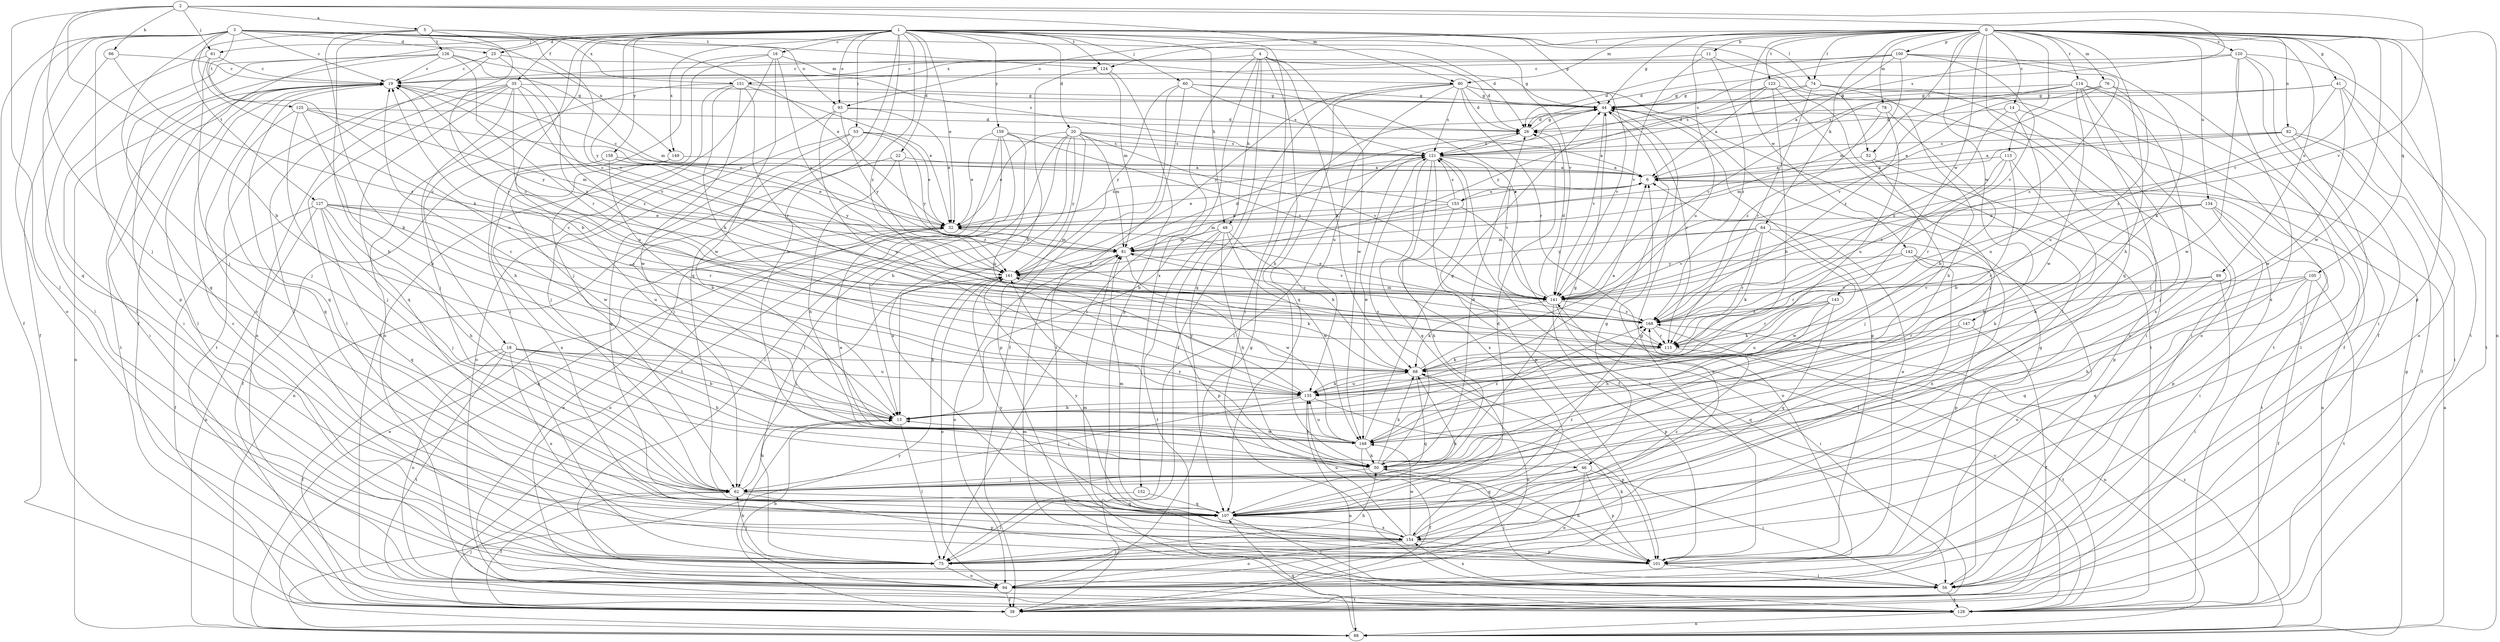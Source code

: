 strict digraph  {
0;
1;
2;
3;
4;
5;
6;
11;
13;
14;
16;
18;
19;
20;
22;
25;
26;
32;
35;
38;
41;
44;
46;
48;
50;
52;
53;
56;
60;
61;
62;
64;
66;
68;
74;
75;
76;
78;
80;
81;
82;
88;
89;
93;
94;
100;
101;
105;
107;
113;
114;
115;
120;
121;
123;
124;
125;
126;
127;
128;
134;
135;
141;
142;
143;
147;
148;
149;
151;
152;
153;
154;
158;
159;
161;
168;
0 -> 11  [label=b];
0 -> 14  [label=c];
0 -> 41  [label=g];
0 -> 44  [label=g];
0 -> 46  [label=h];
0 -> 52  [label=i];
0 -> 64  [label=k];
0 -> 74  [label=l];
0 -> 76  [label=m];
0 -> 78  [label=m];
0 -> 80  [label=m];
0 -> 82  [label=n];
0 -> 88  [label=n];
0 -> 89  [label=o];
0 -> 93  [label=o];
0 -> 100  [label=p];
0 -> 101  [label=p];
0 -> 105  [label=q];
0 -> 107  [label=q];
0 -> 113  [label=r];
0 -> 114  [label=r];
0 -> 120  [label=s];
0 -> 123  [label=t];
0 -> 124  [label=t];
0 -> 134  [label=u];
0 -> 135  [label=u];
0 -> 141  [label=v];
0 -> 142  [label=w];
0 -> 143  [label=w];
0 -> 147  [label=w];
0 -> 148  [label=w];
1 -> 13  [label=b];
1 -> 16  [label=c];
1 -> 18  [label=c];
1 -> 20  [label=d];
1 -> 22  [label=d];
1 -> 25  [label=d];
1 -> 32  [label=e];
1 -> 35  [label=f];
1 -> 38  [label=f];
1 -> 44  [label=g];
1 -> 46  [label=h];
1 -> 48  [label=h];
1 -> 52  [label=i];
1 -> 53  [label=i];
1 -> 56  [label=i];
1 -> 60  [label=j];
1 -> 61  [label=j];
1 -> 74  [label=l];
1 -> 93  [label=o];
1 -> 107  [label=q];
1 -> 124  [label=t];
1 -> 141  [label=v];
1 -> 149  [label=x];
1 -> 158  [label=y];
1 -> 159  [label=y];
1 -> 161  [label=y];
1 -> 168  [label=z];
2 -> 5  [label=a];
2 -> 13  [label=b];
2 -> 61  [label=j];
2 -> 62  [label=j];
2 -> 66  [label=k];
2 -> 75  [label=l];
2 -> 80  [label=m];
2 -> 121  [label=s];
2 -> 141  [label=v];
3 -> 19  [label=c];
3 -> 25  [label=d];
3 -> 26  [label=d];
3 -> 38  [label=f];
3 -> 62  [label=j];
3 -> 68  [label=k];
3 -> 93  [label=o];
3 -> 94  [label=o];
3 -> 101  [label=p];
3 -> 107  [label=q];
3 -> 124  [label=t];
3 -> 125  [label=t];
3 -> 149  [label=x];
3 -> 151  [label=x];
4 -> 26  [label=d];
4 -> 48  [label=h];
4 -> 50  [label=h];
4 -> 68  [label=k];
4 -> 75  [label=l];
4 -> 107  [label=q];
4 -> 148  [label=w];
4 -> 151  [label=x];
4 -> 152  [label=x];
5 -> 13  [label=b];
5 -> 32  [label=e];
5 -> 50  [label=h];
5 -> 115  [label=r];
5 -> 126  [label=t];
5 -> 127  [label=t];
5 -> 141  [label=v];
6 -> 32  [label=e];
6 -> 88  [label=n];
6 -> 153  [label=x];
11 -> 19  [label=c];
11 -> 75  [label=l];
11 -> 141  [label=v];
11 -> 168  [label=z];
13 -> 19  [label=c];
13 -> 75  [label=l];
13 -> 148  [label=w];
14 -> 26  [label=d];
14 -> 62  [label=j];
14 -> 135  [label=u];
14 -> 168  [label=z];
16 -> 62  [label=j];
16 -> 75  [label=l];
16 -> 80  [label=m];
16 -> 128  [label=t];
16 -> 148  [label=w];
16 -> 161  [label=y];
18 -> 13  [label=b];
18 -> 38  [label=f];
18 -> 50  [label=h];
18 -> 68  [label=k];
18 -> 94  [label=o];
18 -> 128  [label=t];
18 -> 135  [label=u];
18 -> 154  [label=x];
19 -> 44  [label=g];
19 -> 56  [label=i];
19 -> 75  [label=l];
19 -> 88  [label=n];
19 -> 107  [label=q];
19 -> 128  [label=t];
19 -> 161  [label=y];
20 -> 6  [label=a];
20 -> 13  [label=b];
20 -> 32  [label=e];
20 -> 75  [label=l];
20 -> 81  [label=m];
20 -> 101  [label=p];
20 -> 121  [label=s];
20 -> 141  [label=v];
20 -> 154  [label=x];
20 -> 161  [label=y];
22 -> 6  [label=a];
22 -> 50  [label=h];
22 -> 88  [label=n];
22 -> 168  [label=z];
25 -> 19  [label=c];
25 -> 44  [label=g];
25 -> 75  [label=l];
25 -> 168  [label=z];
26 -> 44  [label=g];
26 -> 121  [label=s];
32 -> 81  [label=m];
32 -> 94  [label=o];
32 -> 121  [label=s];
35 -> 44  [label=g];
35 -> 62  [label=j];
35 -> 75  [label=l];
35 -> 94  [label=o];
35 -> 107  [label=q];
35 -> 128  [label=t];
35 -> 135  [label=u];
35 -> 141  [label=v];
35 -> 168  [label=z];
38 -> 13  [label=b];
38 -> 62  [label=j];
38 -> 68  [label=k];
41 -> 44  [label=g];
41 -> 94  [label=o];
41 -> 121  [label=s];
41 -> 128  [label=t];
41 -> 148  [label=w];
41 -> 168  [label=z];
44 -> 26  [label=d];
44 -> 75  [label=l];
44 -> 101  [label=p];
44 -> 115  [label=r];
44 -> 141  [label=v];
46 -> 56  [label=i];
46 -> 62  [label=j];
46 -> 94  [label=o];
46 -> 101  [label=p];
46 -> 107  [label=q];
48 -> 50  [label=h];
48 -> 68  [label=k];
48 -> 81  [label=m];
48 -> 101  [label=p];
48 -> 128  [label=t];
48 -> 148  [label=w];
50 -> 26  [label=d];
50 -> 32  [label=e];
50 -> 44  [label=g];
50 -> 56  [label=i];
50 -> 62  [label=j];
50 -> 68  [label=k];
50 -> 121  [label=s];
50 -> 161  [label=y];
52 -> 6  [label=a];
52 -> 62  [label=j];
52 -> 101  [label=p];
53 -> 32  [label=e];
53 -> 62  [label=j];
53 -> 94  [label=o];
53 -> 107  [label=q];
53 -> 121  [label=s];
53 -> 161  [label=y];
56 -> 44  [label=g];
56 -> 128  [label=t];
56 -> 154  [label=x];
60 -> 38  [label=f];
60 -> 44  [label=g];
60 -> 121  [label=s];
60 -> 128  [label=t];
60 -> 141  [label=v];
60 -> 161  [label=y];
61 -> 19  [label=c];
61 -> 62  [label=j];
61 -> 75  [label=l];
61 -> 135  [label=u];
62 -> 13  [label=b];
62 -> 38  [label=f];
62 -> 101  [label=p];
62 -> 107  [label=q];
64 -> 68  [label=k];
64 -> 81  [label=m];
64 -> 115  [label=r];
64 -> 141  [label=v];
64 -> 148  [label=w];
64 -> 154  [label=x];
64 -> 161  [label=y];
66 -> 19  [label=c];
66 -> 38  [label=f];
66 -> 168  [label=z];
68 -> 6  [label=a];
68 -> 19  [label=c];
68 -> 94  [label=o];
68 -> 107  [label=q];
68 -> 135  [label=u];
74 -> 44  [label=g];
74 -> 50  [label=h];
74 -> 56  [label=i];
74 -> 115  [label=r];
74 -> 121  [label=s];
74 -> 128  [label=t];
75 -> 6  [label=a];
75 -> 19  [label=c];
75 -> 50  [label=h];
75 -> 62  [label=j];
75 -> 94  [label=o];
76 -> 32  [label=e];
76 -> 44  [label=g];
76 -> 75  [label=l];
76 -> 135  [label=u];
76 -> 141  [label=v];
78 -> 13  [label=b];
78 -> 26  [label=d];
78 -> 135  [label=u];
78 -> 168  [label=z];
80 -> 26  [label=d];
80 -> 38  [label=f];
80 -> 44  [label=g];
80 -> 107  [label=q];
80 -> 115  [label=r];
80 -> 121  [label=s];
80 -> 128  [label=t];
80 -> 135  [label=u];
80 -> 141  [label=v];
80 -> 161  [label=y];
81 -> 19  [label=c];
81 -> 94  [label=o];
81 -> 141  [label=v];
81 -> 148  [label=w];
81 -> 161  [label=y];
82 -> 6  [label=a];
82 -> 38  [label=f];
82 -> 56  [label=i];
82 -> 75  [label=l];
82 -> 81  [label=m];
82 -> 121  [label=s];
88 -> 6  [label=a];
88 -> 32  [label=e];
88 -> 44  [label=g];
88 -> 107  [label=q];
88 -> 161  [label=y];
88 -> 168  [label=z];
89 -> 56  [label=i];
89 -> 68  [label=k];
89 -> 107  [label=q];
89 -> 141  [label=v];
93 -> 26  [label=d];
93 -> 32  [label=e];
93 -> 62  [label=j];
93 -> 135  [label=u];
93 -> 161  [label=y];
94 -> 13  [label=b];
94 -> 32  [label=e];
94 -> 38  [label=f];
94 -> 44  [label=g];
94 -> 128  [label=t];
100 -> 6  [label=a];
100 -> 19  [label=c];
100 -> 26  [label=d];
100 -> 68  [label=k];
100 -> 81  [label=m];
100 -> 121  [label=s];
100 -> 141  [label=v];
100 -> 168  [label=z];
101 -> 6  [label=a];
101 -> 44  [label=g];
101 -> 50  [label=h];
101 -> 56  [label=i];
101 -> 81  [label=m];
105 -> 38  [label=f];
105 -> 50  [label=h];
105 -> 107  [label=q];
105 -> 128  [label=t];
105 -> 135  [label=u];
105 -> 141  [label=v];
107 -> 26  [label=d];
107 -> 56  [label=i];
107 -> 68  [label=k];
107 -> 81  [label=m];
107 -> 154  [label=x];
107 -> 161  [label=y];
107 -> 168  [label=z];
113 -> 6  [label=a];
113 -> 13  [label=b];
113 -> 50  [label=h];
113 -> 115  [label=r];
113 -> 168  [label=z];
114 -> 38  [label=f];
114 -> 44  [label=g];
114 -> 62  [label=j];
114 -> 94  [label=o];
114 -> 141  [label=v];
114 -> 148  [label=w];
114 -> 154  [label=x];
114 -> 168  [label=z];
115 -> 68  [label=k];
115 -> 128  [label=t];
120 -> 19  [label=c];
120 -> 26  [label=d];
120 -> 38  [label=f];
120 -> 56  [label=i];
120 -> 128  [label=t];
120 -> 148  [label=w];
120 -> 154  [label=x];
121 -> 6  [label=a];
121 -> 13  [label=b];
121 -> 38  [label=f];
121 -> 101  [label=p];
121 -> 107  [label=q];
121 -> 141  [label=v];
121 -> 148  [label=w];
121 -> 154  [label=x];
123 -> 6  [label=a];
123 -> 13  [label=b];
123 -> 44  [label=g];
123 -> 56  [label=i];
123 -> 62  [label=j];
123 -> 161  [label=y];
124 -> 13  [label=b];
124 -> 81  [label=m];
124 -> 101  [label=p];
125 -> 13  [label=b];
125 -> 26  [label=d];
125 -> 32  [label=e];
125 -> 62  [label=j];
125 -> 81  [label=m];
125 -> 107  [label=q];
126 -> 19  [label=c];
126 -> 56  [label=i];
126 -> 75  [label=l];
126 -> 81  [label=m];
126 -> 107  [label=q];
126 -> 115  [label=r];
126 -> 121  [label=s];
127 -> 32  [label=e];
127 -> 38  [label=f];
127 -> 50  [label=h];
127 -> 62  [label=j];
127 -> 88  [label=n];
127 -> 107  [label=q];
127 -> 115  [label=r];
127 -> 135  [label=u];
127 -> 168  [label=z];
128 -> 81  [label=m];
128 -> 88  [label=n];
128 -> 121  [label=s];
128 -> 141  [label=v];
134 -> 13  [label=b];
134 -> 32  [label=e];
134 -> 56  [label=i];
134 -> 101  [label=p];
134 -> 115  [label=r];
134 -> 128  [label=t];
135 -> 13  [label=b];
135 -> 62  [label=j];
135 -> 68  [label=k];
135 -> 88  [label=n];
135 -> 101  [label=p];
135 -> 161  [label=y];
141 -> 19  [label=c];
141 -> 26  [label=d];
141 -> 32  [label=e];
141 -> 56  [label=i];
141 -> 68  [label=k];
141 -> 101  [label=p];
141 -> 168  [label=z];
142 -> 75  [label=l];
142 -> 94  [label=o];
142 -> 101  [label=p];
142 -> 115  [label=r];
142 -> 161  [label=y];
143 -> 50  [label=h];
143 -> 68  [label=k];
143 -> 107  [label=q];
143 -> 115  [label=r];
143 -> 135  [label=u];
143 -> 168  [label=z];
147 -> 38  [label=f];
147 -> 107  [label=q];
147 -> 115  [label=r];
148 -> 13  [label=b];
148 -> 38  [label=f];
148 -> 44  [label=g];
148 -> 50  [label=h];
148 -> 135  [label=u];
148 -> 168  [label=z];
149 -> 6  [label=a];
149 -> 148  [label=w];
149 -> 154  [label=x];
151 -> 32  [label=e];
151 -> 44  [label=g];
151 -> 50  [label=h];
151 -> 68  [label=k];
151 -> 94  [label=o];
151 -> 115  [label=r];
151 -> 148  [label=w];
152 -> 75  [label=l];
152 -> 107  [label=q];
153 -> 6  [label=a];
153 -> 19  [label=c];
153 -> 32  [label=e];
153 -> 50  [label=h];
153 -> 81  [label=m];
153 -> 94  [label=o];
153 -> 121  [label=s];
154 -> 19  [label=c];
154 -> 44  [label=g];
154 -> 75  [label=l];
154 -> 94  [label=o];
154 -> 101  [label=p];
154 -> 135  [label=u];
154 -> 148  [label=w];
154 -> 161  [label=y];
154 -> 168  [label=z];
158 -> 6  [label=a];
158 -> 13  [label=b];
158 -> 32  [label=e];
158 -> 38  [label=f];
158 -> 161  [label=y];
159 -> 32  [label=e];
159 -> 56  [label=i];
159 -> 88  [label=n];
159 -> 121  [label=s];
159 -> 128  [label=t];
159 -> 135  [label=u];
159 -> 141  [label=v];
161 -> 26  [label=d];
161 -> 62  [label=j];
161 -> 68  [label=k];
161 -> 94  [label=o];
161 -> 141  [label=v];
168 -> 81  [label=m];
168 -> 88  [label=n];
168 -> 115  [label=r];
}
